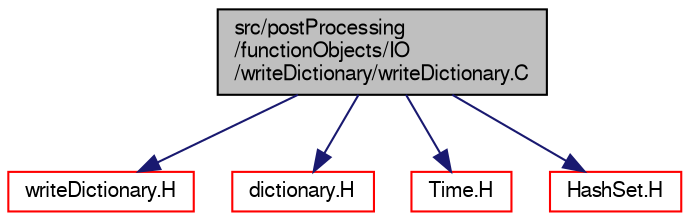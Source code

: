 digraph "src/postProcessing/functionObjects/IO/writeDictionary/writeDictionary.C"
{
  bgcolor="transparent";
  edge [fontname="FreeSans",fontsize="10",labelfontname="FreeSans",labelfontsize="10"];
  node [fontname="FreeSans",fontsize="10",shape=record];
  Node0 [label="src/postProcessing\l/functionObjects/IO\l/writeDictionary/writeDictionary.C",height=0.2,width=0.4,color="black", fillcolor="grey75", style="filled", fontcolor="black"];
  Node0 -> Node1 [color="midnightblue",fontsize="10",style="solid",fontname="FreeSans"];
  Node1 [label="writeDictionary.H",height=0.2,width=0.4,color="red",URL="$a13625.html"];
  Node0 -> Node63 [color="midnightblue",fontsize="10",style="solid",fontname="FreeSans"];
  Node63 [label="dictionary.H",height=0.2,width=0.4,color="red",URL="$a08804.html"];
  Node0 -> Node74 [color="midnightblue",fontsize="10",style="solid",fontname="FreeSans"];
  Node74 [label="Time.H",height=0.2,width=0.4,color="red",URL="$a09311.html"];
  Node0 -> Node150 [color="midnightblue",fontsize="10",style="solid",fontname="FreeSans"];
  Node150 [label="HashSet.H",height=0.2,width=0.4,color="red",URL="$a08471.html"];
}

